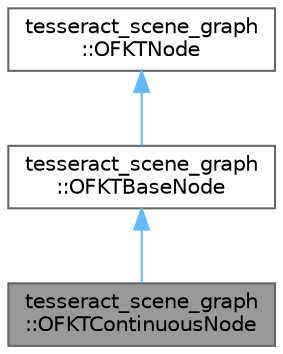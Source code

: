 digraph "tesseract_scene_graph::OFKTContinuousNode"
{
 // LATEX_PDF_SIZE
  bgcolor="transparent";
  edge [fontname=Helvetica,fontsize=10,labelfontname=Helvetica,labelfontsize=10];
  node [fontname=Helvetica,fontsize=10,shape=box,height=0.2,width=0.4];
  Node1 [label="tesseract_scene_graph\l::OFKTContinuousNode",height=0.2,width=0.4,color="gray40", fillcolor="grey60", style="filled", fontcolor="black",tooltip=" "];
  Node2 -> Node1 [dir="back",color="steelblue1",style="solid"];
  Node2 [label="tesseract_scene_graph\l::OFKTBaseNode",height=0.2,width=0.4,color="gray40", fillcolor="white", style="filled",URL="$d0/da9/classtesseract__scene__graph_1_1OFKTBaseNode.html",tooltip=" "];
  Node3 -> Node2 [dir="back",color="steelblue1",style="solid"];
  Node3 [label="tesseract_scene_graph\l::OFKTNode",height=0.2,width=0.4,color="gray40", fillcolor="white", style="filled",URL="$de/d52/classtesseract__scene__graph_1_1OFKTNode.html",tooltip="The OFKT node is contains multiple trasformation which are described below."];
}
